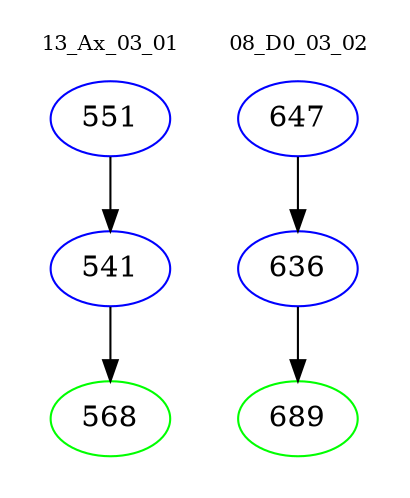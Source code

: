 digraph{
subgraph cluster_0 {
color = white
label = "13_Ax_03_01";
fontsize=10;
T0_551 [label="551", color="blue"]
T0_551 -> T0_541 [color="black"]
T0_541 [label="541", color="blue"]
T0_541 -> T0_568 [color="black"]
T0_568 [label="568", color="green"]
}
subgraph cluster_1 {
color = white
label = "08_D0_03_02";
fontsize=10;
T1_647 [label="647", color="blue"]
T1_647 -> T1_636 [color="black"]
T1_636 [label="636", color="blue"]
T1_636 -> T1_689 [color="black"]
T1_689 [label="689", color="green"]
}
}
